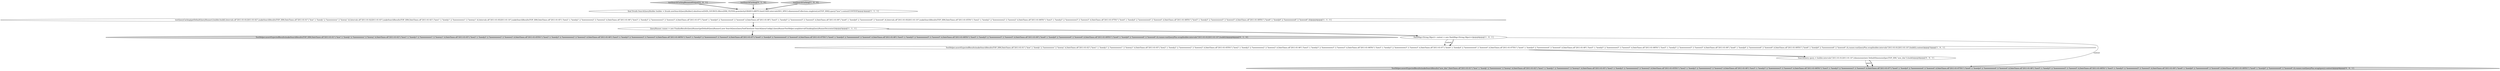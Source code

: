 digraph {
8 [style = filled, label = "SearchQuery query = builder.intervals(\"2011-01-01/2011-01-10\").dimensions(new DefaultDimensionSpec(TOP_DIM,\"new_dim\")).build()@@@8@@@['0', '0', '1']", fillcolor = white, shape = ellipse image = "AAA0AAABBB3BBB"];
3 [style = filled, label = "final Druids.SearchQueryBuilder builder = Druids.newSearchQueryBuilder().dataSource(DATA_SOURCE).filters(DIM_FILTER).granularity(GRANULARITY).limit(1000).intervals(SEG_SPEC).dimensions(Collections.singletonList(TOP_DIM)).query(\"how\").context(CONTEXT)@@@3@@@['1', '1', '1']", fillcolor = white, shape = ellipse image = "AAA0AAABBB1BBB"];
5 [style = filled, label = "TestHelper.assertExpectedResults(makeSearchResults(TOP_DIM,DateTimes.of(\"2011-01-01\"),\"how\",1,\"howdy\",2,\"howwwwww\",3,\"howwy\",4,DateTimes.of(\"2011-01-02\"),\"how1\",1,\"howdy1\",2,\"howwwwww1\",3,\"howwy1\",4,DateTimes.of(\"2011-01-05\"),\"how2\",1,\"howdy2\",2,\"howwwwww2\",3,\"howww2\",4,DateTimes.of(\"2011-01-05T01\"),\"how2\",1,\"howdy2\",2,\"howwwwww2\",3,\"howww2\",4,DateTimes.of(\"2011-01-06\"),\"how3\",1,\"howdy3\",2,\"howwwwww3\",3,\"howww3\",4,DateTimes.of(\"2011-01-06T01\"),\"how3\",1,\"howdy3\",2,\"howwwwww3\",3,\"howww3\",4,DateTimes.of(\"2011-01-07\"),\"how4\",1,\"howdy4\",2,\"howwwwww4\",3,\"howww4\",4,DateTimes.of(\"2011-01-07T01\"),\"how4\",1,\"howdy4\",2,\"howwwwww4\",3,\"howww4\",4,DateTimes.of(\"2011-01-08\"),\"how5\",1,\"howdy5\",2,\"howwwwww5\",3,\"howww5\",4,DateTimes.of(\"2011-01-08T01\"),\"how5\",1,\"howdy5\",2,\"howwwwww5\",3,\"howww5\",4,DateTimes.of(\"2011-01-09\"),\"how6\",1,\"howdy6\",2,\"howwwwww6\",3,\"howww6\",4,DateTimes.of(\"2011-01-09T01\"),\"how6\",1,\"howdy6\",2,\"howwwwww6\",3,\"howww6\",4),runner.run(QueryPlus.wrap(builder.intervals(\"2011-01-01/2011-01-10\").build()),context))@@@7@@@['1', '0', '1']", fillcolor = white, shape = ellipse image = "AAA0AAABBB1BBB"];
10 [style = filled, label = "testSearchCachingRenamedOutput['0', '0', '1']", fillcolor = lightgray, shape = diamond image = "AAA0AAABBB3BBB"];
9 [style = filled, label = "TestHelper.assertExpectedResults(makeSearchResults(\"new_dim\",DateTimes.of(\"2011-01-01\"),\"how\",1,\"howdy\",2,\"howwwwww\",3,\"howwy\",4,DateTimes.of(\"2011-01-02\"),\"how1\",1,\"howdy1\",2,\"howwwwww1\",3,\"howwy1\",4,DateTimes.of(\"2011-01-05\"),\"how2\",1,\"howdy2\",2,\"howwwwww2\",3,\"howww2\",4,DateTimes.of(\"2011-01-05T01\"),\"how2\",1,\"howdy2\",2,\"howwwwww2\",3,\"howww2\",4,DateTimes.of(\"2011-01-06\"),\"how3\",1,\"howdy3\",2,\"howwwwww3\",3,\"howww3\",4,DateTimes.of(\"2011-01-06T01\"),\"how3\",1,\"howdy3\",2,\"howwwwww3\",3,\"howww3\",4,DateTimes.of(\"2011-01-07\"),\"how4\",1,\"howdy4\",2,\"howwwwww4\",3,\"howww4\",4,DateTimes.of(\"2011-01-07T01\"),\"how4\",1,\"howdy4\",2,\"howwwwww4\",3,\"howww4\",4,DateTimes.of(\"2011-01-08\"),\"how5\",1,\"howdy5\",2,\"howwwwww5\",3,\"howww5\",4,DateTimes.of(\"2011-01-08T01\"),\"how5\",1,\"howdy5\",2,\"howwwwww5\",3,\"howww5\",4,DateTimes.of(\"2011-01-09\"),\"how6\",1,\"howdy6\",2,\"howwwwww6\",3,\"howww6\",4,DateTimes.of(\"2011-01-09T01\"),\"how6\",1,\"howdy6\",2,\"howwwwww6\",3,\"howww6\",4),runner.run(QueryPlus.wrap(query),context))@@@9@@@['0', '0', '1']", fillcolor = lightgray, shape = ellipse image = "AAA0AAABBB3BBB"];
7 [style = filled, label = "TestHelper.assertExpectedResults(makeSearchResults(TOP_DIM,DateTimes.of(\"2011-01-01\"),\"how\",1,\"howdy\",2,\"howwwwww\",3,\"howwy\",4,DateTimes.of(\"2011-01-02\"),\"how1\",1,\"howdy1\",2,\"howwwwww1\",3,\"howwy1\",4,DateTimes.of(\"2011-01-05\"),\"how2\",1,\"howdy2\",2,\"howwwwww2\",3,\"howww2\",4,DateTimes.of(\"2011-01-05T01\"),\"how2\",1,\"howdy2\",2,\"howwwwww2\",3,\"howww2\",4,DateTimes.of(\"2011-01-06\"),\"how3\",1,\"howdy3\",2,\"howwwwww3\",3,\"howww3\",4,DateTimes.of(\"2011-01-06T01\"),\"how3\",1,\"howdy3\",2,\"howwwwww3\",3,\"howww3\",4,DateTimes.of(\"2011-01-07\"),\"how4\",1,\"howdy4\",2,\"howwwwww4\",3,\"howww4\",4,DateTimes.of(\"2011-01-07T01\"),\"how4\",1,\"howdy4\",2,\"howwwwww4\",3,\"howww4\",4,DateTimes.of(\"2011-01-08\"),\"how5\",1,\"howdy5\",2,\"howwwwww5\",3,\"howww5\",4,DateTimes.of(\"2011-01-08T01\"),\"how5\",1,\"howdy5\",2,\"howwwwww5\",3,\"howww5\",4,DateTimes.of(\"2011-01-09\"),\"how6\",1,\"howdy6\",2,\"howwwwww6\",3,\"howww6\",4,DateTimes.of(\"2011-01-09T01\"),\"how6\",1,\"howdy6\",2,\"howwwwww6\",3,\"howww6\",4),runner.run(QueryPlus.wrap(builder.intervals(\"2011-01-01/2011-01-10\").build())))@@@6@@@['0', '1', '0']", fillcolor = lightgray, shape = ellipse image = "AAA0AAABBB2BBB"];
6 [style = filled, label = "testSearchCaching['0', '1', '0']", fillcolor = lightgray, shape = diamond image = "AAA0AAABBB2BBB"];
0 [style = filled, label = "QueryRunner runner = new FinalizeResultsQueryRunner(getDefaultQueryRunner(),new SearchQueryQueryToolChest(new SearchQueryConfig(),QueryRunnerTestHelper.noopIntervalChunkingQueryRunnerDecorator()))@@@5@@@['1', '1', '1']", fillcolor = white, shape = ellipse image = "AAA0AAABBB1BBB"];
1 [style = filled, label = "HashMap<String,Object> context = new HashMap<String,Object>()@@@6@@@['1', '0', '1']", fillcolor = white, shape = ellipse image = "AAA0AAABBB1BBB"];
4 [style = filled, label = "testQueryCaching(getDefaultQueryRunner(),builder.build(),Intervals.of(\"2011-01-01/2011-01-02\"),makeSearchResults(TOP_DIM,DateTimes.of(\"2011-01-01\"),\"how\",1,\"howdy\",2,\"howwwwww\",3,\"howwy\",4),Intervals.of(\"2011-01-02/2011-01-03\"),makeSearchResults(TOP_DIM,DateTimes.of(\"2011-01-02\"),\"how1\",1,\"howdy1\",2,\"howwwwww1\",3,\"howwy1\",4),Intervals.of(\"2011-01-05/2011-01-10\"),makeSearchResults(TOP_DIM,DateTimes.of(\"2011-01-05\"),\"how2\",1,\"howdy2\",2,\"howwwwww2\",3,\"howww2\",4,DateTimes.of(\"2011-01-06\"),\"how3\",1,\"howdy3\",2,\"howwwwww3\",3,\"howww3\",4,DateTimes.of(\"2011-01-07\"),\"how4\",1,\"howdy4\",2,\"howwwwww4\",3,\"howww4\",4,DateTimes.of(\"2011-01-08\"),\"how5\",1,\"howdy5\",2,\"howwwwww5\",3,\"howww5\",4,DateTimes.of(\"2011-01-09\"),\"how6\",1,\"howdy6\",2,\"howwwwww6\",3,\"howww6\",4),Intervals.of(\"2011-01-05/2011-01-10\"),makeSearchResults(TOP_DIM,DateTimes.of(\"2011-01-05T01\"),\"how2\",1,\"howdy2\",2,\"howwwwww2\",3,\"howww2\",4,DateTimes.of(\"2011-01-06T01\"),\"how3\",1,\"howdy3\",2,\"howwwwww3\",3,\"howww3\",4,DateTimes.of(\"2011-01-07T01\"),\"how4\",1,\"howdy4\",2,\"howwwwww4\",3,\"howww4\",4,DateTimes.of(\"2011-01-08T01\"),\"how5\",1,\"howdy5\",2,\"howwwwww5\",3,\"howww5\",4,DateTimes.of(\"2011-01-09T01\"),\"how6\",1,\"howdy6\",2,\"howwwwww6\",3,\"howww6\",4))@@@4@@@['1', '1', '1']", fillcolor = white, shape = ellipse image = "AAA0AAABBB1BBB"];
2 [style = filled, label = "testSearchCaching['1', '0', '0']", fillcolor = lightgray, shape = diamond image = "AAA0AAABBB1BBB"];
1->5 [style = solid, label="context"];
1->9 [style = solid, label="context"];
8->9 [style = solid, label="query"];
5->8 [style = bold, label=""];
8->9 [style = bold, label=""];
6->3 [style = bold, label=""];
3->4 [style = bold, label=""];
0->1 [style = bold, label=""];
4->0 [style = bold, label=""];
10->3 [style = bold, label=""];
0->7 [style = bold, label=""];
2->3 [style = bold, label=""];
1->5 [style = bold, label=""];
}
